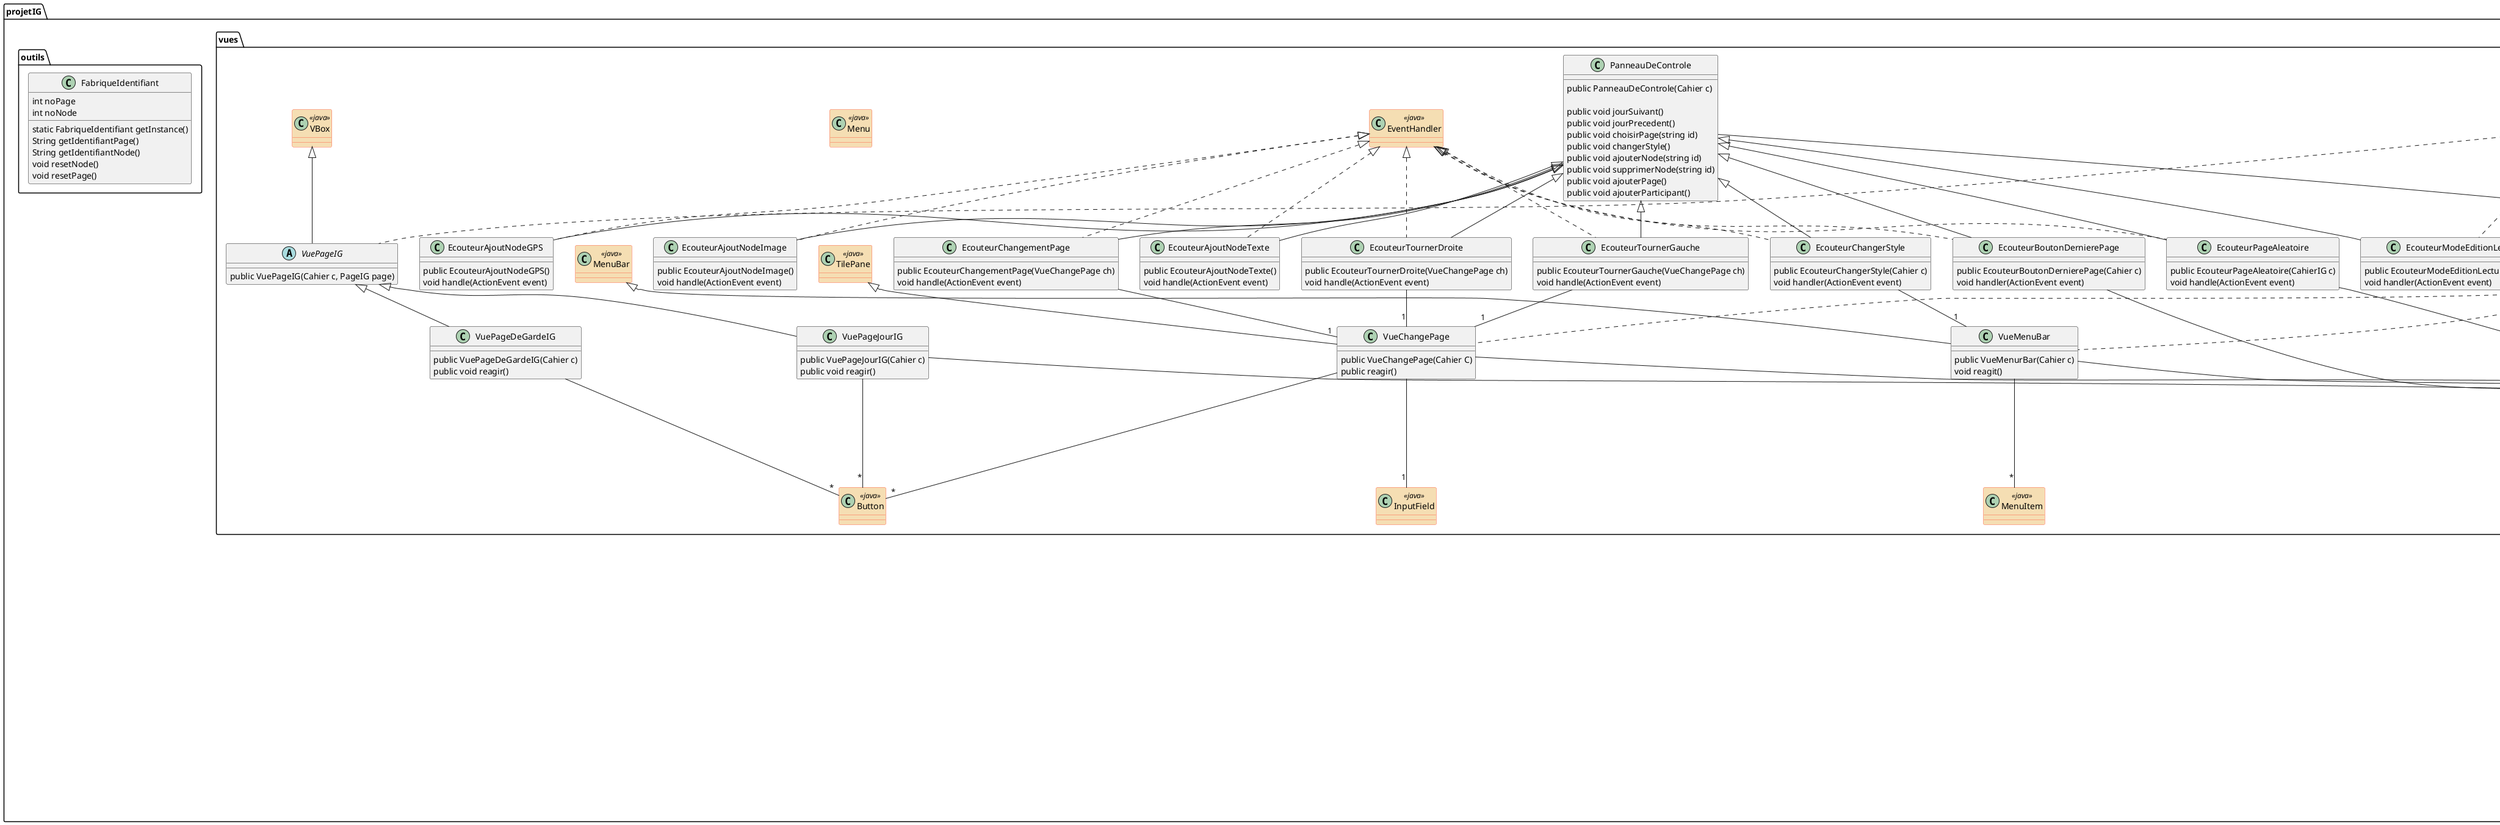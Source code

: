 @startuml

skinparam class {
   BackgroundColor<<java>> Wheat
   BorderColor<<java>> Tomato
}


package projetIG
{

package vues{

class Pane<<java>>
class VBox<<java>>
class BorderPane<<java>>
class Button<<java>>
class TilePane<<java>>
class EventHandler<<java>>
class InputField<<java>>
class MenuBar<<java>>
class MenuItem<<java>>
class Menu<<java>>

interface Observateur {
          void reagir()
        }

class PanneauDeControle
{

public PanneauDeControle(Cahier c)

public void jourSuivant()
public void jourPrecedent()
public void choisirPage(string id)
public void changerStyle()
public void ajouterNode(string id)
public void supprimerNode(string id)
public void ajouterPage()
public void ajouterParticipant()
}

class VueCahierIG extends BorderPane implements Observateur
{
public VueCahierIG()
public reagir()

}

Abstract VuePageIG extends VBox implements Observateur
{
public VuePageIG(Cahier c, PageIG page)
}

class VuePageJourIG extends VuePageIG
{
public VuePageJourIG(Cahier c)
public void reagir()
}

class VuePageDeGardeIG extends VuePageIG
{
public VuePageDeGardeIG(Cahier c)
public void reagir()
}

class VueNodeIG extends Pane implements Observateur
{
public VueNodeIG()
public reagir()
}

class VueChangePage extends TilePane implements Observateur
{
public VueChangePage(Cahier C)
public reagir()
}

class VueMenuBar extends MenuBar implements Observateur
{
public VueMenurBar(Cahier c)
void reagit()
}

class EcouteurModeEditionLecture extends PanneauDeControle implements Observateur
{
public EcouteurModeEditionLecture(Cahier c)
void handler(ActionEvent event)
}

class EcouteurChangerStyle extends PanneauDeControle implements  EventHandler
{
public EcouteurChangerStyle(Cahier c)
void handler(ActionEvent event)
}


class EcouteurBoutonDernierePage extends PanneauDeControle implements EventHandler
{
public EcouteurBoutonDernierePage(Cahier c)
void handler(ActionEvent event)
}

class EcouteurTournerGauche extends PanneauDeControle implements EventHandler
{
public EcouteurTournerGauche(VueChangePage ch)
void handle(ActionEvent event)
}

class EcouteurTournerDroite extends PanneauDeControle implements EventHandler
{
public EcouteurTournerDroite(VueChangePage ch)
void handle(ActionEvent event)
}

class EcouteurAjoutNodeTexte extends PanneauDeControle implements EventHandler
{
public EcouteurAjoutNodeTexte()
void handle(ActionEvent event)
}

class EcouteurAjoutNodeGPS extends PanneauDeControle implements EventHandler
{
public EcouteurAjoutNodeGPS()
void handle(ActionEvent event)
}

class EcouteurAjoutNodeImage extends PanneauDeControle implements EventHandler
{
public EcouteurAjoutNodeImage()
void handle(ActionEvent event)
}

class EcouteurChangementPage extends PanneauDeControle implements EventHandler
{
public EcouteurChangementPage(VueChangePage ch)
void handle(ActionEvent event)
}

class EcouteurPageAleatoire extends PanneauDeControle implements EventHandler
{
public EcouteurPageAleatoire(CahierIG c)
void handle(ActionEvent event)
}

}

package outils{

class FabriqueIdentifiant {
int noPage
int noNode
static FabriqueIdentifiant getInstance()
String getIdentifiantPage()
String getIdentifiantNode()
void resetNode()
void resetPage()
}



}

package cahierIG
{

class DateCahier<<java>>


class SujetObserve {
 void ajouterObservateur(Observateur v)
void notifierObservateurs()
}

Interface IterablePageIG<PageIG><<java>>
{
Iterator<PageIG> iterator()
}

Interface IterableNodeIG<NodeIG><<java>>
{
Iterator<NodeIG> iterator()
}

class Cahier extends SujetObserve implements IterablePageIG{
string auteur
string intervalleTemps
ArrayList<string> participants
ArrayList<PageJourIG> pages
PageIG pageCourante

public Cahier()
public PageDeGardeIG genererPDG()
public void ajouterPage()
public ArrayList<PageJourIG> getPages()
public void pageSuivane()
public void jourPrecedent()
public void choisirPage(string id)
public void ajouterParticipant(string nom)
}

Abstract PageIG implements IterableNodeIG{
string identifiantPage
string titre

public NodeIG getNodeID(string id)
public void setNodeIG(NodeIG node)
public void supprimerNodeIG(string id)
}

Class PageDeGardeIG extends PageIG
{
public PageDeGardeIG(string nomPrenom, string intervalleTemps,string[] participants)
}

Class PageJourIG extends PageIG
{

}

Abstract NodeIG
{
string identifiantNode
abstract boolean estTexte()
abstract boolean estImage()
abstract boolean estCoordGPS()
}

class NodeTexteIG extends NodeIG
{
string texte
public string getTexte(string Texte)

}

class NodeImageIG extends NodeIG
{
string image
public string getImage()
public void setImage(string Image)
}

class NodeGPSIG extends NodeIG
{
string coordGPS
public string getCoordGPS()
public void setCoordGPS(string c)
}

}

SujetObserve "1"-right "*" Observateur
Cahier --"*" PageIG
NodeIG "*"-- PageIG
PageIG --"1" DateCahier
VuePageDeGardeIG --"*" Button
VuePageJourIG --"*" Button
VueChangePage --"1" InputField
VueChangePage --"*" Button
VueChangePage --"1" Cahier
VueCahierIG --"1" Cahier
VuePageJourIG --"1" Cahier
EcouteurTournerGauche --"1" VueChangePage
EcouteurTournerDroite --"1" VueChangePage
EcouteurChangementPage --"1" VueChangePage
EcouteurPageAleatoire --"1" Cahier
EcouteurBoutonDernierePage --"1"Cahier
VueMenuBar --"1" Cahier
EcouteurChangerStyle --"1" VueMenuBar
VueMenuBar --"*" MenuItem
PanneauDeControle --"1" Cahier




}
@enduml
